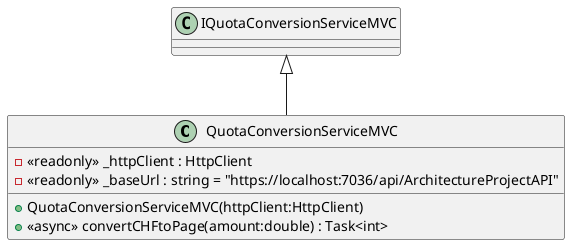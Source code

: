 @startuml
class QuotaConversionServiceMVC {
    - <<readonly>> _httpClient : HttpClient
    - <<readonly>> _baseUrl : string = "https://localhost:7036/api/ArchitectureProjectAPI"
    + QuotaConversionServiceMVC(httpClient:HttpClient)
    + <<async>> convertCHFtoPage(amount:double) : Task<int>
}
IQuotaConversionServiceMVC <|-- QuotaConversionServiceMVC
@enduml
